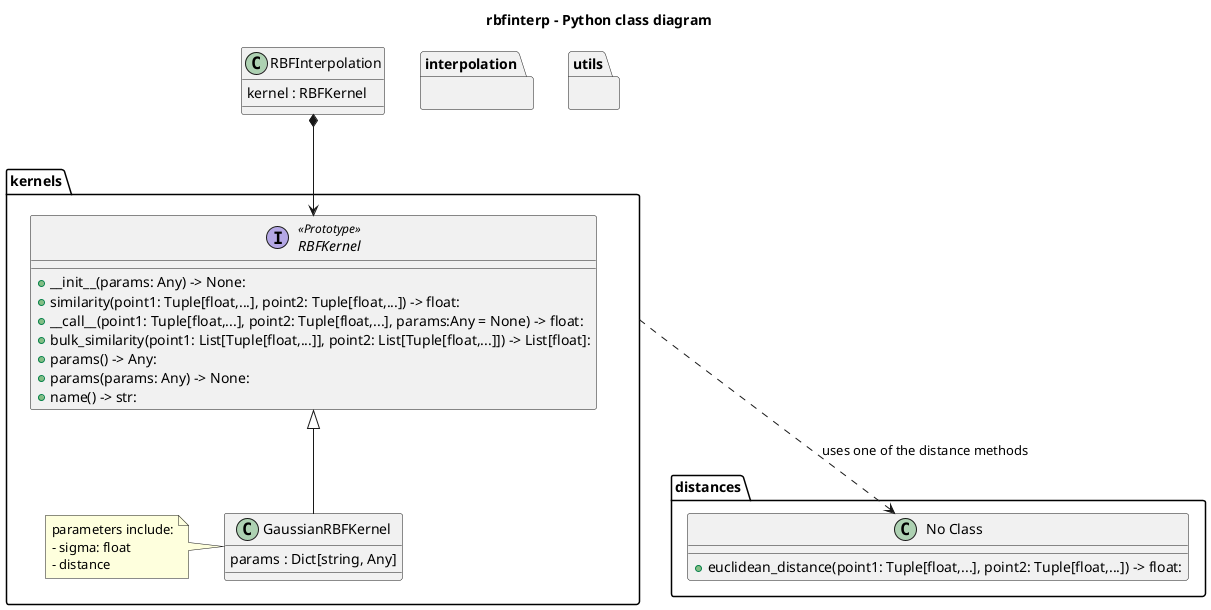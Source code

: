 @startuml rbfinterp - Python class diagram

title
rbfinterp - Python class diagram
end title

class "RBFInterpolation" as rbf_interp {
    kernel : RBFKernel
}

package "distances" {
    class "No Class" as no_class {
        + euclidean_distance(point1: Tuple[float,...], point2: Tuple[float,...]) -> float:
    }
}
package "kernels" as kernels {
    interface "RBFKernel" as rbf_kernel_interface <<Prototype>>{
        + __init__(params: Any) -> None:
        + similarity(point1: Tuple[float,...], point2: Tuple[float,...]) -> float:
        + __call__(point1: Tuple[float,...], point2: Tuple[float,...], params:Any = None) -> float:
        + bulk_similarity(point1: List[Tuple[float,...]], point2: List[Tuple[float,...]]) -> List[float]:
        + params() -> Any:
        + params(params: Any) -> None:
        + name() -> str:
    }

    class "GaussianRBFKernel" as gaussian_rbf_kernel {
        params : Dict[string, Any]
    }

    note left of gaussian_rbf_kernel 
        parameters include:
        - sigma: float
        - distance
    end note 

}
package "interpolation" {

}

package "utils" {

}

rbf_interp *--> rbf_kernel_interface
rbf_kernel_interface <|-- gaussian_rbf_kernel
kernels ..> no_class : uses one of the distance methods 

@enduml